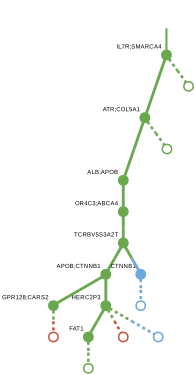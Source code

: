 strict digraph  {
graph[splines=false]; nodesep=0.7; rankdir=TB; ranksep=0.6; forcelabels=true; dpi=600; size=2.5;
0 [color="#6aa84fff", fillcolor="#6aa84fff", fixedsize=true, fontname=Arial, fontsize="12pt", height="0.25", label="", penwidth=3, shape=circle, style=filled, xlabel="IL7R;SMARCA4"];
2 [color="#6aa84fff", fillcolor="#6aa84fff", fixedsize=true, fontname=Arial, fontsize="12pt", height="0.25", label="", penwidth=3, shape=circle, style=filled, xlabel="ATR;COL5A1"];
10 [color="#6aa84fff", fillcolor="#6aa84fff", fixedsize=true, fontname=Arial, fontsize="12pt", height="0.25", label="", penwidth=3, shape=circle, style=solid, xlabel=""];
1 [color="#6aa84fff", fillcolor="#6aa84fff", fixedsize=true, fontname=Arial, fontsize="12pt", height="0.25", label="", penwidth=3, shape=circle, style=filled, xlabel="OR4C3;ABCA4"];
9 [color="#6aa84fff", fillcolor="#6aa84fff", fixedsize=true, fontname=Arial, fontsize="12pt", height="0.25", label="", penwidth=3, shape=circle, style=filled, xlabel=TCRBV5S3A2T];
3 [color="#6aa84fff", fillcolor="#6aa84fff", fixedsize=true, fontname=Arial, fontsize="12pt", height="0.25", label="", penwidth=3, shape=circle, style=filled, xlabel="ALB;APOB"];
11 [color="#6aa84fff", fillcolor="#6aa84fff", fixedsize=true, fontname=Arial, fontsize="12pt", height="0.25", label="", penwidth=3, shape=circle, style=solid, xlabel=""];
4 [color="#6aa84fff", fillcolor="#6aa84fff", fixedsize=true, fontname=Arial, fontsize="12pt", height="0.25", label="", penwidth=3, shape=circle, style=filled, xlabel="APOB;CTNNB1"];
7 [color="#6aa84fff", fillcolor="#6aa84fff", fixedsize=true, fontname=Arial, fontsize="12pt", height="0.25", label="", penwidth=3, shape=circle, style=filled, xlabel="GPR128;CARS2"];
8 [color="#6aa84fff", fillcolor="#6aa84fff", fixedsize=true, fontname=Arial, fontsize="12pt", height="0.25", label="", penwidth=3, shape=circle, style=filled, xlabel=HERC2P3];
5 [color="#6aa84fff", fillcolor="#6aa84fff", fixedsize=true, fontname=Arial, fontsize="12pt", height="0.25", label="", penwidth=3, shape=circle, style=filled, xlabel=FAT1];
12 [color="#6aa84fff", fillcolor="#6aa84fff", fixedsize=true, fontname=Arial, fontsize="12pt", height="0.25", label="", penwidth=3, shape=circle, style=solid, xlabel=""];
6 [color="#6fa8dcff", fillcolor="#6fa8dcff", fixedsize=true, fontname=Arial, fontsize="12pt", height="0.25", label="", penwidth=3, shape=circle, style=filled, xlabel=CTNNB1];
13 [color="#6fa8dcff", fillcolor="#6fa8dcff", fixedsize=true, fontname=Arial, fontsize="12pt", height="0.25", label="", penwidth=3, shape=circle, style=solid, xlabel=""];
14 [color="#be5742ff", fillcolor="#be5742ff", fixedsize=true, fontname=Arial, fontsize="12pt", height="0.25", label="", penwidth=3, shape=circle, style=solid, xlabel=""];
15 [color="#be5742ff", fillcolor="#be5742ff", fixedsize=true, fontname=Arial, fontsize="12pt", height="0.25", label="", penwidth=3, shape=circle, style=solid, xlabel=""];
16 [color="#6fa8dcff", fillcolor="#6fa8dcff", fixedsize=true, fontname=Arial, fontsize="12pt", height="0.25", label="", penwidth=3, shape=circle, style=solid, xlabel=""];
normal [label="", penwidth=3, style=invis, xlabel="IL7R;SMARCA4"];
0 -> 2  [arrowsize=0, color="#6aa84fff;0.5:#6aa84fff", minlen="2.1122448444366455", penwidth="5.5", style=solid];
0 -> 10  [arrowsize=0, color="#6aa84fff;0.5:#6aa84fff", minlen="1.0051020383834839", penwidth=5, style=dashed];
2 -> 3  [arrowsize=0, color="#6aa84fff;0.5:#6aa84fff", minlen="2.5", penwidth="5.5", style=solid];
2 -> 11  [arrowsize=0, color="#6aa84fff;0.5:#6aa84fff", minlen="1.0051020383834839", penwidth=5, style=dashed];
1 -> 9  [arrowsize=0, color="#6aa84fff;0.5:#6aa84fff", minlen="1.0102040767669678", penwidth="5.5", style=solid];
9 -> 4  [arrowsize=0, color="#6aa84fff;0.5:#6aa84fff", minlen="1.2244898080825806", penwidth="5.5", style=solid];
9 -> 6  [arrowsize=0, color="#6aa84fff;0.5:#6fa8dcff", minlen="1.2755101919174194", penwidth="5.5", style=solid];
3 -> 1  [arrowsize=0, color="#6aa84fff;0.5:#6aa84fff", minlen="1.040816307067871", penwidth="5.5", style=solid];
4 -> 7  [arrowsize=0, color="#6aa84fff;0.5:#6aa84fff", minlen="1.0204081535339355", penwidth="5.5", style=solid];
4 -> 8  [arrowsize=0, color="#6aa84fff;0.5:#6aa84fff", minlen="1.0102040767669678", penwidth="5.5", style=solid];
7 -> 14  [arrowsize=0, color="#6aa84fff;0.5:#be5742ff", minlen="1.0051020383834839", penwidth=5, style=dashed];
8 -> 5  [arrowsize=0, color="#6aa84fff;0.5:#6aa84fff", minlen="1.2448979616165161", penwidth="5.5", style=solid];
8 -> 15  [arrowsize=0, color="#6aa84fff;0.5:#be5742ff", minlen="1.0051020383834839", penwidth=5, style=dashed];
8 -> 16  [arrowsize=0, color="#6aa84fff;0.5:#6fa8dcff", minlen="1.0051020383834839", penwidth=5, style=dashed];
5 -> 12  [arrowsize=0, color="#6aa84fff;0.5:#6aa84fff", minlen="1.0051020383834839", penwidth=5, style=dashed];
6 -> 13  [arrowsize=0, color="#6fa8dcff;0.5:#6fa8dcff", minlen="1.0051020383834839", penwidth=5, style=dashed];
normal -> 0  [arrowsize=0, color="#6aa84fff", label="", penwidth=4, style=solid];
}
